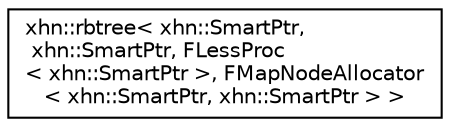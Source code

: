 digraph "Graphical Class Hierarchy"
{
  edge [fontname="Helvetica",fontsize="10",labelfontname="Helvetica",labelfontsize="10"];
  node [fontname="Helvetica",fontsize="10",shape=record];
  rankdir="LR";
  Node1 [label="xhn::rbtree\< xhn::SmartPtr,\l xhn::SmartPtr, FLessProc\l\< xhn::SmartPtr \>, FMapNodeAllocator\l\< xhn::SmartPtr, xhn::SmartPtr \> \>",height=0.2,width=0.4,color="black", fillcolor="white", style="filled",URL="$classxhn_1_1rbtree.html"];
}
